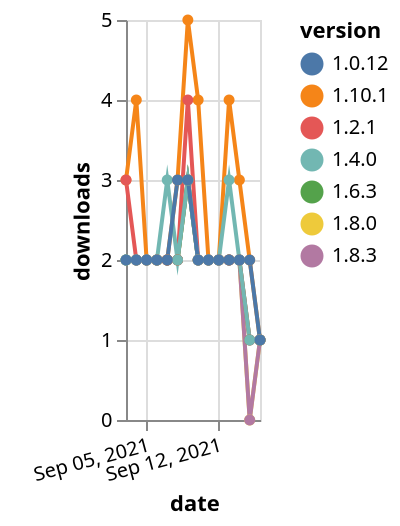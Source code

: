 {"$schema": "https://vega.github.io/schema/vega-lite/v5.json", "description": "A simple bar chart with embedded data.", "data": {"values": [{"date": "2021-09-03", "total": 244, "delta": 3, "version": "1.10.1"}, {"date": "2021-09-04", "total": 248, "delta": 4, "version": "1.10.1"}, {"date": "2021-09-05", "total": 250, "delta": 2, "version": "1.10.1"}, {"date": "2021-09-06", "total": 252, "delta": 2, "version": "1.10.1"}, {"date": "2021-09-07", "total": 254, "delta": 2, "version": "1.10.1"}, {"date": "2021-09-08", "total": 257, "delta": 3, "version": "1.10.1"}, {"date": "2021-09-09", "total": 262, "delta": 5, "version": "1.10.1"}, {"date": "2021-09-10", "total": 266, "delta": 4, "version": "1.10.1"}, {"date": "2021-09-11", "total": 268, "delta": 2, "version": "1.10.1"}, {"date": "2021-09-12", "total": 270, "delta": 2, "version": "1.10.1"}, {"date": "2021-09-13", "total": 274, "delta": 4, "version": "1.10.1"}, {"date": "2021-09-14", "total": 277, "delta": 3, "version": "1.10.1"}, {"date": "2021-09-15", "total": 279, "delta": 2, "version": "1.10.1"}, {"date": "2021-09-16", "total": 280, "delta": 1, "version": "1.10.1"}, {"date": "2021-09-03", "total": 689, "delta": 2, "version": "1.8.0"}, {"date": "2021-09-04", "total": 691, "delta": 2, "version": "1.8.0"}, {"date": "2021-09-05", "total": 693, "delta": 2, "version": "1.8.0"}, {"date": "2021-09-06", "total": 695, "delta": 2, "version": "1.8.0"}, {"date": "2021-09-07", "total": 697, "delta": 2, "version": "1.8.0"}, {"date": "2021-09-08", "total": 699, "delta": 2, "version": "1.8.0"}, {"date": "2021-09-09", "total": 702, "delta": 3, "version": "1.8.0"}, {"date": "2021-09-10", "total": 704, "delta": 2, "version": "1.8.0"}, {"date": "2021-09-11", "total": 706, "delta": 2, "version": "1.8.0"}, {"date": "2021-09-12", "total": 708, "delta": 2, "version": "1.8.0"}, {"date": "2021-09-13", "total": 710, "delta": 2, "version": "1.8.0"}, {"date": "2021-09-14", "total": 712, "delta": 2, "version": "1.8.0"}, {"date": "2021-09-15", "total": 712, "delta": 0, "version": "1.8.0"}, {"date": "2021-09-16", "total": 713, "delta": 1, "version": "1.8.0"}, {"date": "2021-09-03", "total": 387, "delta": 2, "version": "1.8.3"}, {"date": "2021-09-04", "total": 389, "delta": 2, "version": "1.8.3"}, {"date": "2021-09-05", "total": 391, "delta": 2, "version": "1.8.3"}, {"date": "2021-09-06", "total": 393, "delta": 2, "version": "1.8.3"}, {"date": "2021-09-07", "total": 395, "delta": 2, "version": "1.8.3"}, {"date": "2021-09-08", "total": 397, "delta": 2, "version": "1.8.3"}, {"date": "2021-09-09", "total": 400, "delta": 3, "version": "1.8.3"}, {"date": "2021-09-10", "total": 402, "delta": 2, "version": "1.8.3"}, {"date": "2021-09-11", "total": 404, "delta": 2, "version": "1.8.3"}, {"date": "2021-09-12", "total": 406, "delta": 2, "version": "1.8.3"}, {"date": "2021-09-13", "total": 408, "delta": 2, "version": "1.8.3"}, {"date": "2021-09-14", "total": 410, "delta": 2, "version": "1.8.3"}, {"date": "2021-09-15", "total": 410, "delta": 0, "version": "1.8.3"}, {"date": "2021-09-16", "total": 411, "delta": 1, "version": "1.8.3"}, {"date": "2021-09-03", "total": 1015, "delta": 2, "version": "1.6.3"}, {"date": "2021-09-04", "total": 1017, "delta": 2, "version": "1.6.3"}, {"date": "2021-09-05", "total": 1019, "delta": 2, "version": "1.6.3"}, {"date": "2021-09-06", "total": 1021, "delta": 2, "version": "1.6.3"}, {"date": "2021-09-07", "total": 1023, "delta": 2, "version": "1.6.3"}, {"date": "2021-09-08", "total": 1025, "delta": 2, "version": "1.6.3"}, {"date": "2021-09-09", "total": 1028, "delta": 3, "version": "1.6.3"}, {"date": "2021-09-10", "total": 1030, "delta": 2, "version": "1.6.3"}, {"date": "2021-09-11", "total": 1032, "delta": 2, "version": "1.6.3"}, {"date": "2021-09-12", "total": 1034, "delta": 2, "version": "1.6.3"}, {"date": "2021-09-13", "total": 1036, "delta": 2, "version": "1.6.3"}, {"date": "2021-09-14", "total": 1038, "delta": 2, "version": "1.6.3"}, {"date": "2021-09-15", "total": 1039, "delta": 1, "version": "1.6.3"}, {"date": "2021-09-16", "total": 1040, "delta": 1, "version": "1.6.3"}, {"date": "2021-09-03", "total": 1644, "delta": 3, "version": "1.2.1"}, {"date": "2021-09-04", "total": 1646, "delta": 2, "version": "1.2.1"}, {"date": "2021-09-05", "total": 1648, "delta": 2, "version": "1.2.1"}, {"date": "2021-09-06", "total": 1650, "delta": 2, "version": "1.2.1"}, {"date": "2021-09-07", "total": 1652, "delta": 2, "version": "1.2.1"}, {"date": "2021-09-08", "total": 1654, "delta": 2, "version": "1.2.1"}, {"date": "2021-09-09", "total": 1658, "delta": 4, "version": "1.2.1"}, {"date": "2021-09-10", "total": 1660, "delta": 2, "version": "1.2.1"}, {"date": "2021-09-11", "total": 1662, "delta": 2, "version": "1.2.1"}, {"date": "2021-09-12", "total": 1664, "delta": 2, "version": "1.2.1"}, {"date": "2021-09-13", "total": 1666, "delta": 2, "version": "1.2.1"}, {"date": "2021-09-14", "total": 1668, "delta": 2, "version": "1.2.1"}, {"date": "2021-09-15", "total": 1669, "delta": 1, "version": "1.2.1"}, {"date": "2021-09-16", "total": 1670, "delta": 1, "version": "1.2.1"}, {"date": "2021-09-03", "total": 1521, "delta": 2, "version": "1.4.0"}, {"date": "2021-09-04", "total": 1523, "delta": 2, "version": "1.4.0"}, {"date": "2021-09-05", "total": 1525, "delta": 2, "version": "1.4.0"}, {"date": "2021-09-06", "total": 1527, "delta": 2, "version": "1.4.0"}, {"date": "2021-09-07", "total": 1530, "delta": 3, "version": "1.4.0"}, {"date": "2021-09-08", "total": 1532, "delta": 2, "version": "1.4.0"}, {"date": "2021-09-09", "total": 1535, "delta": 3, "version": "1.4.0"}, {"date": "2021-09-10", "total": 1537, "delta": 2, "version": "1.4.0"}, {"date": "2021-09-11", "total": 1539, "delta": 2, "version": "1.4.0"}, {"date": "2021-09-12", "total": 1541, "delta": 2, "version": "1.4.0"}, {"date": "2021-09-13", "total": 1544, "delta": 3, "version": "1.4.0"}, {"date": "2021-09-14", "total": 1546, "delta": 2, "version": "1.4.0"}, {"date": "2021-09-15", "total": 1547, "delta": 1, "version": "1.4.0"}, {"date": "2021-09-16", "total": 1548, "delta": 1, "version": "1.4.0"}, {"date": "2021-09-03", "total": 2073, "delta": 2, "version": "1.0.12"}, {"date": "2021-09-04", "total": 2075, "delta": 2, "version": "1.0.12"}, {"date": "2021-09-05", "total": 2077, "delta": 2, "version": "1.0.12"}, {"date": "2021-09-06", "total": 2079, "delta": 2, "version": "1.0.12"}, {"date": "2021-09-07", "total": 2081, "delta": 2, "version": "1.0.12"}, {"date": "2021-09-08", "total": 2084, "delta": 3, "version": "1.0.12"}, {"date": "2021-09-09", "total": 2087, "delta": 3, "version": "1.0.12"}, {"date": "2021-09-10", "total": 2089, "delta": 2, "version": "1.0.12"}, {"date": "2021-09-11", "total": 2091, "delta": 2, "version": "1.0.12"}, {"date": "2021-09-12", "total": 2093, "delta": 2, "version": "1.0.12"}, {"date": "2021-09-13", "total": 2095, "delta": 2, "version": "1.0.12"}, {"date": "2021-09-14", "total": 2097, "delta": 2, "version": "1.0.12"}, {"date": "2021-09-15", "total": 2099, "delta": 2, "version": "1.0.12"}, {"date": "2021-09-16", "total": 2100, "delta": 1, "version": "1.0.12"}]}, "width": "container", "mark": {"type": "line", "point": {"filled": true}}, "encoding": {"x": {"field": "date", "type": "temporal", "timeUnit": "yearmonthdate", "title": "date", "axis": {"labelAngle": -15}}, "y": {"field": "delta", "type": "quantitative", "title": "downloads"}, "color": {"field": "version", "type": "nominal"}, "tooltip": {"field": "delta"}}}